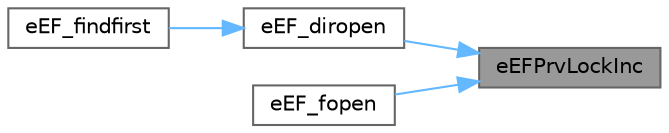digraph "eEFPrvLockInc"
{
 // LATEX_PDF_SIZE
  bgcolor="transparent";
  edge [fontname=Helvetica,fontsize=10,labelfontname=Helvetica,labelfontsize=10];
  node [fontname=Helvetica,fontsize=10,shape=box,height=0.2,width=0.4];
  rankdir="RL";
  Node1 [id="Node000001",label="eEFPrvLockInc",height=0.2,width=0.4,color="gray40", fillcolor="grey60", style="filled", fontcolor="black",tooltip="Increment object open counter and returns its index (0:Internal error)"];
  Node1 -> Node2 [id="edge1_Node000001_Node000002",dir="back",color="steelblue1",style="solid",tooltip=" "];
  Node2 [id="Node000002",label="eEF_diropen",height=0.2,width=0.4,color="grey40", fillcolor="white", style="filled",URL="$ef__diropen_8c.html#a2b25ebfd8c4c291ae6b0f888e708d850",tooltip="Create a Directory Object."];
  Node2 -> Node3 [id="edge2_Node000002_Node000003",dir="back",color="steelblue1",style="solid",tooltip=" "];
  Node3 [id="Node000003",label="eEF_findfirst",height=0.2,width=0.4,color="grey40", fillcolor="white", style="filled",URL="$ef__findfirst_8c.html#a7aceb1307887217f205b94f9c00872ed",tooltip="Find First File."];
  Node1 -> Node4 [id="edge3_Node000001_Node000004",dir="back",color="steelblue1",style="solid",tooltip=" "];
  Node4 [id="Node000004",label="eEF_fopen",height=0.2,width=0.4,color="grey40", fillcolor="white", style="filled",URL="$ef__fopen_8c.html#a3638933cd54650925407d85074bf176c",tooltip="Open or Create a File."];
}
